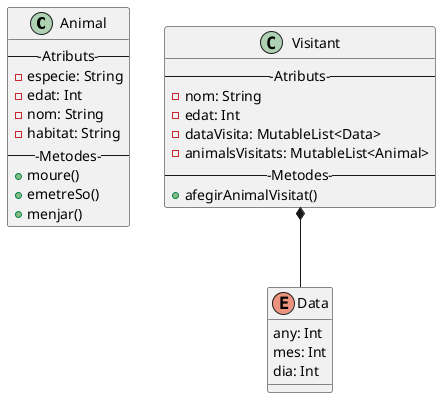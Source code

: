 @startuml
'https://plantuml.com/class-diagram

class Animal {
---Atributs---
- especie: String
- edat: Int
- nom: String
- habitat: String
---Metodes---
+ moure()
+ emetreSo()
+ menjar()
}

class Visitant {
---Atributs---
- nom: String
- edat: Int
- dataVisita: MutableList<Data>
- animalsVisitats: MutableList<Animal>
---Metodes---
+ afegirAnimalVisitat()
}

enum Data{
any: Int
mes: Int
dia: Int
}

Visitant *-- Data
@enduml